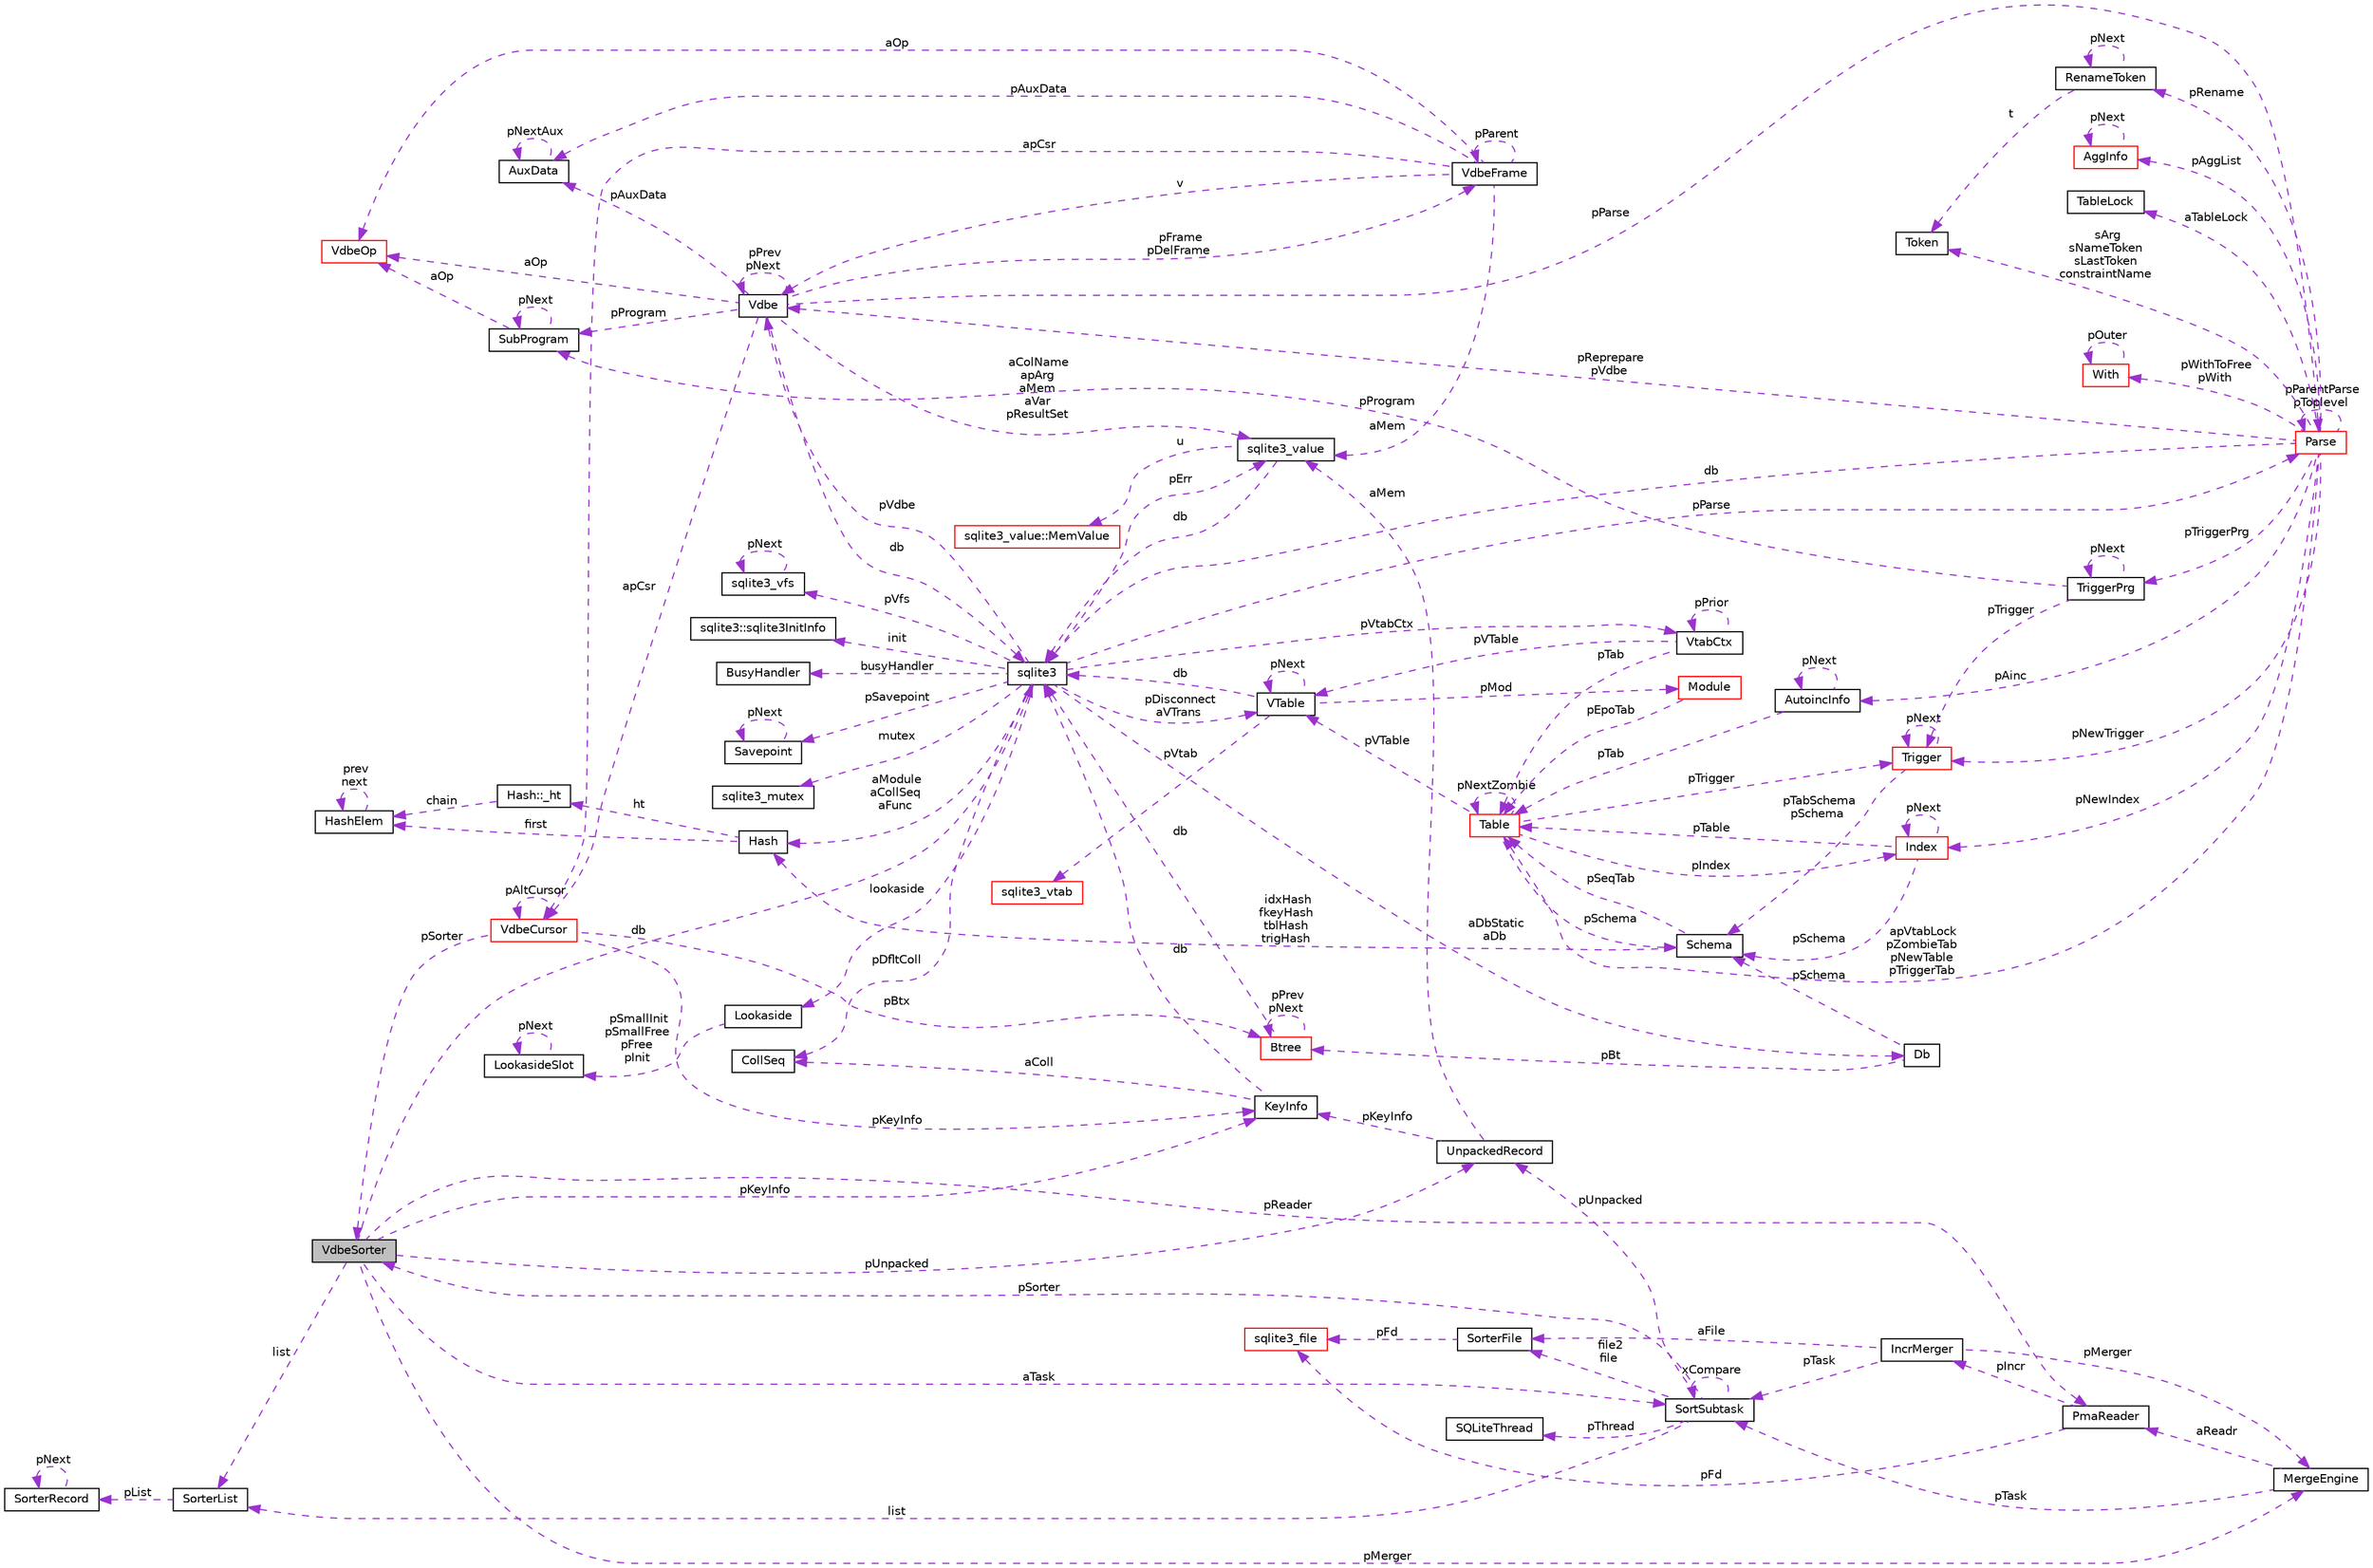 digraph "VdbeSorter"
{
 // LATEX_PDF_SIZE
  edge [fontname="Helvetica",fontsize="10",labelfontname="Helvetica",labelfontsize="10"];
  node [fontname="Helvetica",fontsize="10",shape=record];
  rankdir="LR";
  Node1 [label="VdbeSorter",height=0.2,width=0.4,color="black", fillcolor="grey75", style="filled", fontcolor="black",tooltip=" "];
  Node2 -> Node1 [dir="back",color="darkorchid3",fontsize="10",style="dashed",label=" list" ,fontname="Helvetica"];
  Node2 [label="SorterList",height=0.2,width=0.4,color="black", fillcolor="white", style="filled",URL="$structSorterList.html",tooltip=" "];
  Node3 -> Node2 [dir="back",color="darkorchid3",fontsize="10",style="dashed",label=" pList" ,fontname="Helvetica"];
  Node3 [label="SorterRecord",height=0.2,width=0.4,color="black", fillcolor="white", style="filled",URL="$structSorterRecord.html",tooltip=" "];
  Node3 -> Node3 [dir="back",color="darkorchid3",fontsize="10",style="dashed",label=" pNext" ,fontname="Helvetica"];
  Node4 -> Node1 [dir="back",color="darkorchid3",fontsize="10",style="dashed",label=" db" ,fontname="Helvetica"];
  Node4 [label="sqlite3",height=0.2,width=0.4,color="black", fillcolor="white", style="filled",URL="$structsqlite3.html",tooltip=" "];
  Node5 -> Node4 [dir="back",color="darkorchid3",fontsize="10",style="dashed",label=" pVdbe" ,fontname="Helvetica"];
  Node5 [label="Vdbe",height=0.2,width=0.4,color="black", fillcolor="white", style="filled",URL="$structVdbe.html",tooltip=" "];
  Node5 -> Node5 [dir="back",color="darkorchid3",fontsize="10",style="dashed",label=" pPrev\npNext" ,fontname="Helvetica"];
  Node4 -> Node5 [dir="back",color="darkorchid3",fontsize="10",style="dashed",label=" db" ,fontname="Helvetica"];
  Node6 -> Node5 [dir="back",color="darkorchid3",fontsize="10",style="dashed",label=" aColName\napArg\naMem\naVar\npResultSet" ,fontname="Helvetica"];
  Node6 [label="sqlite3_value",height=0.2,width=0.4,color="black", fillcolor="white", style="filled",URL="$structsqlite3__value.html",tooltip=" "];
  Node4 -> Node6 [dir="back",color="darkorchid3",fontsize="10",style="dashed",label=" db" ,fontname="Helvetica"];
  Node7 -> Node6 [dir="back",color="darkorchid3",fontsize="10",style="dashed",label=" u" ,fontname="Helvetica"];
  Node7 [label="sqlite3_value::MemValue",height=0.2,width=0.4,color="red", fillcolor="white", style="filled",URL="$unionsqlite3__value_1_1MemValue.html",tooltip=" "];
  Node10 -> Node5 [dir="back",color="darkorchid3",fontsize="10",style="dashed",label=" pFrame\npDelFrame" ,fontname="Helvetica"];
  Node10 [label="VdbeFrame",height=0.2,width=0.4,color="black", fillcolor="white", style="filled",URL="$structVdbeFrame.html",tooltip=" "];
  Node5 -> Node10 [dir="back",color="darkorchid3",fontsize="10",style="dashed",label=" v" ,fontname="Helvetica"];
  Node6 -> Node10 [dir="back",color="darkorchid3",fontsize="10",style="dashed",label=" aMem" ,fontname="Helvetica"];
  Node10 -> Node10 [dir="back",color="darkorchid3",fontsize="10",style="dashed",label=" pParent" ,fontname="Helvetica"];
  Node11 -> Node10 [dir="back",color="darkorchid3",fontsize="10",style="dashed",label=" pAuxData" ,fontname="Helvetica"];
  Node11 [label="AuxData",height=0.2,width=0.4,color="black", fillcolor="white", style="filled",URL="$structAuxData.html",tooltip=" "];
  Node11 -> Node11 [dir="back",color="darkorchid3",fontsize="10",style="dashed",label=" pNextAux" ,fontname="Helvetica"];
  Node12 -> Node10 [dir="back",color="darkorchid3",fontsize="10",style="dashed",label=" apCsr" ,fontname="Helvetica"];
  Node12 [label="VdbeCursor",height=0.2,width=0.4,color="red", fillcolor="white", style="filled",URL="$structVdbeCursor.html",tooltip=" "];
  Node12 -> Node12 [dir="back",color="darkorchid3",fontsize="10",style="dashed",label=" pAltCursor" ,fontname="Helvetica"];
  Node32 -> Node12 [dir="back",color="darkorchid3",fontsize="10",style="dashed",label=" pKeyInfo" ,fontname="Helvetica"];
  Node32 [label="KeyInfo",height=0.2,width=0.4,color="black", fillcolor="white", style="filled",URL="$structKeyInfo.html",tooltip=" "];
  Node4 -> Node32 [dir="back",color="darkorchid3",fontsize="10",style="dashed",label=" db" ,fontname="Helvetica"];
  Node33 -> Node32 [dir="back",color="darkorchid3",fontsize="10",style="dashed",label=" aColl" ,fontname="Helvetica"];
  Node33 [label="CollSeq",height=0.2,width=0.4,color="black", fillcolor="white", style="filled",URL="$structCollSeq.html",tooltip=" "];
  Node1 -> Node12 [dir="back",color="darkorchid3",fontsize="10",style="dashed",label=" pSorter" ,fontname="Helvetica"];
  Node19 -> Node12 [dir="back",color="darkorchid3",fontsize="10",style="dashed",label=" pBtx" ,fontname="Helvetica"];
  Node19 [label="Btree",height=0.2,width=0.4,color="red", fillcolor="white", style="filled",URL="$structBtree.html",tooltip=" "];
  Node4 -> Node19 [dir="back",color="darkorchid3",fontsize="10",style="dashed",label=" db" ,fontname="Helvetica"];
  Node19 -> Node19 [dir="back",color="darkorchid3",fontsize="10",style="dashed",label=" pPrev\npNext" ,fontname="Helvetica"];
  Node37 -> Node10 [dir="back",color="darkorchid3",fontsize="10",style="dashed",label=" aOp" ,fontname="Helvetica"];
  Node37 [label="VdbeOp",height=0.2,width=0.4,color="red", fillcolor="white", style="filled",URL="$structVdbeOp.html",tooltip=" "];
  Node11 -> Node5 [dir="back",color="darkorchid3",fontsize="10",style="dashed",label=" pAuxData" ,fontname="Helvetica"];
  Node67 -> Node5 [dir="back",color="darkorchid3",fontsize="10",style="dashed",label=" pProgram" ,fontname="Helvetica"];
  Node67 [label="SubProgram",height=0.2,width=0.4,color="black", fillcolor="white", style="filled",URL="$structSubProgram.html",tooltip=" "];
  Node67 -> Node67 [dir="back",color="darkorchid3",fontsize="10",style="dashed",label=" pNext" ,fontname="Helvetica"];
  Node37 -> Node67 [dir="back",color="darkorchid3",fontsize="10",style="dashed",label=" aOp" ,fontname="Helvetica"];
  Node12 -> Node5 [dir="back",color="darkorchid3",fontsize="10",style="dashed",label=" apCsr" ,fontname="Helvetica"];
  Node69 -> Node5 [dir="back",color="darkorchid3",fontsize="10",style="dashed",label=" pParse" ,fontname="Helvetica"];
  Node69 [label="Parse",height=0.2,width=0.4,color="red", fillcolor="white", style="filled",URL="$structParse.html",tooltip=" "];
  Node48 -> Node69 [dir="back",color="darkorchid3",fontsize="10",style="dashed",label=" pAggList" ,fontname="Helvetica"];
  Node48 [label="AggInfo",height=0.2,width=0.4,color="red", fillcolor="white", style="filled",URL="$structAggInfo.html",tooltip=" "];
  Node48 -> Node48 [dir="back",color="darkorchid3",fontsize="10",style="dashed",label=" pNext" ,fontname="Helvetica"];
  Node5 -> Node69 [dir="back",color="darkorchid3",fontsize="10",style="dashed",label=" pReprepare\npVdbe" ,fontname="Helvetica"];
  Node4 -> Node69 [dir="back",color="darkorchid3",fontsize="10",style="dashed",label=" db" ,fontname="Helvetica"];
  Node70 -> Node69 [dir="back",color="darkorchid3",fontsize="10",style="dashed",label=" aTableLock" ,fontname="Helvetica"];
  Node70 [label="TableLock",height=0.2,width=0.4,color="black", fillcolor="white", style="filled",URL="$structTableLock.html",tooltip=" "];
  Node71 -> Node69 [dir="back",color="darkorchid3",fontsize="10",style="dashed",label=" sArg\nsNameToken\nsLastToken\nconstraintName" ,fontname="Helvetica"];
  Node71 [label="Token",height=0.2,width=0.4,color="black", fillcolor="white", style="filled",URL="$structToken.html",tooltip=" "];
  Node54 -> Node69 [dir="back",color="darkorchid3",fontsize="10",style="dashed",label=" pWithToFree\npWith" ,fontname="Helvetica"];
  Node54 [label="With",height=0.2,width=0.4,color="red", fillcolor="white", style="filled",URL="$structWith.html",tooltip=" "];
  Node54 -> Node54 [dir="back",color="darkorchid3",fontsize="10",style="dashed",label=" pOuter" ,fontname="Helvetica"];
  Node41 -> Node69 [dir="back",color="darkorchid3",fontsize="10",style="dashed",label=" apVtabLock\npZombieTab\npNewTable\npTriggerTab" ,fontname="Helvetica"];
  Node41 [label="Table",height=0.2,width=0.4,color="red", fillcolor="white", style="filled",URL="$structTable.html",tooltip=" "];
  Node42 -> Node41 [dir="back",color="darkorchid3",fontsize="10",style="dashed",label=" pSchema" ,fontname="Helvetica"];
  Node42 [label="Schema",height=0.2,width=0.4,color="black", fillcolor="white", style="filled",URL="$structSchema.html",tooltip=" "];
  Node41 -> Node42 [dir="back",color="darkorchid3",fontsize="10",style="dashed",label=" pSeqTab" ,fontname="Helvetica"];
  Node43 -> Node42 [dir="back",color="darkorchid3",fontsize="10",style="dashed",label=" idxHash\nfkeyHash\ntblHash\ntrigHash" ,fontname="Helvetica"];
  Node43 [label="Hash",height=0.2,width=0.4,color="black", fillcolor="white", style="filled",URL="$structHash.html",tooltip=" "];
  Node44 -> Node43 [dir="back",color="darkorchid3",fontsize="10",style="dashed",label=" ht" ,fontname="Helvetica"];
  Node44 [label="Hash::_ht",height=0.2,width=0.4,color="black", fillcolor="white", style="filled",URL="$structHash_1_1__ht.html",tooltip=" "];
  Node45 -> Node44 [dir="back",color="darkorchid3",fontsize="10",style="dashed",label=" chain" ,fontname="Helvetica"];
  Node45 [label="HashElem",height=0.2,width=0.4,color="black", fillcolor="white", style="filled",URL="$structHashElem.html",tooltip=" "];
  Node45 -> Node45 [dir="back",color="darkorchid3",fontsize="10",style="dashed",label=" prev\nnext" ,fontname="Helvetica"];
  Node45 -> Node43 [dir="back",color="darkorchid3",fontsize="10",style="dashed",label=" first" ,fontname="Helvetica"];
  Node39 -> Node41 [dir="back",color="darkorchid3",fontsize="10",style="dashed",label=" pVTable" ,fontname="Helvetica"];
  Node39 [label="VTable",height=0.2,width=0.4,color="black", fillcolor="white", style="filled",URL="$structVTable.html",tooltip=" "];
  Node4 -> Node39 [dir="back",color="darkorchid3",fontsize="10",style="dashed",label=" db" ,fontname="Helvetica"];
  Node39 -> Node39 [dir="back",color="darkorchid3",fontsize="10",style="dashed",label=" pNext" ,fontname="Helvetica"];
  Node40 -> Node39 [dir="back",color="darkorchid3",fontsize="10",style="dashed",label=" pMod" ,fontname="Helvetica"];
  Node40 [label="Module",height=0.2,width=0.4,color="red", fillcolor="white", style="filled",URL="$structModule.html",tooltip=" "];
  Node41 -> Node40 [dir="back",color="darkorchid3",fontsize="10",style="dashed",label=" pEpoTab" ,fontname="Helvetica"];
  Node35 -> Node39 [dir="back",color="darkorchid3",fontsize="10",style="dashed",label=" pVtab" ,fontname="Helvetica"];
  Node35 [label="sqlite3_vtab",height=0.2,width=0.4,color="red", fillcolor="white", style="filled",URL="$structsqlite3__vtab.html",tooltip=" "];
  Node41 -> Node41 [dir="back",color="darkorchid3",fontsize="10",style="dashed",label=" pNextZombie" ,fontname="Helvetica"];
  Node64 -> Node41 [dir="back",color="darkorchid3",fontsize="10",style="dashed",label=" pTrigger" ,fontname="Helvetica"];
  Node64 [label="Trigger",height=0.2,width=0.4,color="red", fillcolor="white", style="filled",URL="$structTrigger.html",tooltip=" "];
  Node42 -> Node64 [dir="back",color="darkorchid3",fontsize="10",style="dashed",label=" pTabSchema\npSchema" ,fontname="Helvetica"];
  Node64 -> Node64 [dir="back",color="darkorchid3",fontsize="10",style="dashed",label=" pNext" ,fontname="Helvetica"];
  Node60 -> Node41 [dir="back",color="darkorchid3",fontsize="10",style="dashed",label=" pIndex" ,fontname="Helvetica"];
  Node60 [label="Index",height=0.2,width=0.4,color="red", fillcolor="white", style="filled",URL="$structIndex.html",tooltip=" "];
  Node42 -> Node60 [dir="back",color="darkorchid3",fontsize="10",style="dashed",label=" pSchema" ,fontname="Helvetica"];
  Node41 -> Node60 [dir="back",color="darkorchid3",fontsize="10",style="dashed",label=" pTable" ,fontname="Helvetica"];
  Node60 -> Node60 [dir="back",color="darkorchid3",fontsize="10",style="dashed",label=" pNext" ,fontname="Helvetica"];
  Node64 -> Node69 [dir="back",color="darkorchid3",fontsize="10",style="dashed",label=" pNewTrigger" ,fontname="Helvetica"];
  Node72 -> Node69 [dir="back",color="darkorchid3",fontsize="10",style="dashed",label=" pTriggerPrg" ,fontname="Helvetica"];
  Node72 [label="TriggerPrg",height=0.2,width=0.4,color="black", fillcolor="white", style="filled",URL="$structTriggerPrg.html",tooltip=" "];
  Node67 -> Node72 [dir="back",color="darkorchid3",fontsize="10",style="dashed",label=" pProgram" ,fontname="Helvetica"];
  Node64 -> Node72 [dir="back",color="darkorchid3",fontsize="10",style="dashed",label=" pTrigger" ,fontname="Helvetica"];
  Node72 -> Node72 [dir="back",color="darkorchid3",fontsize="10",style="dashed",label=" pNext" ,fontname="Helvetica"];
  Node73 -> Node69 [dir="back",color="darkorchid3",fontsize="10",style="dashed",label=" pRename" ,fontname="Helvetica"];
  Node73 [label="RenameToken",height=0.2,width=0.4,color="black", fillcolor="white", style="filled",URL="$structRenameToken.html",tooltip=" "];
  Node71 -> Node73 [dir="back",color="darkorchid3",fontsize="10",style="dashed",label=" t" ,fontname="Helvetica"];
  Node73 -> Node73 [dir="back",color="darkorchid3",fontsize="10",style="dashed",label=" pNext" ,fontname="Helvetica"];
  Node60 -> Node69 [dir="back",color="darkorchid3",fontsize="10",style="dashed",label=" pNewIndex" ,fontname="Helvetica"];
  Node74 -> Node69 [dir="back",color="darkorchid3",fontsize="10",style="dashed",label=" pAinc" ,fontname="Helvetica"];
  Node74 [label="AutoincInfo",height=0.2,width=0.4,color="black", fillcolor="white", style="filled",URL="$structAutoincInfo.html",tooltip=" "];
  Node41 -> Node74 [dir="back",color="darkorchid3",fontsize="10",style="dashed",label=" pTab" ,fontname="Helvetica"];
  Node74 -> Node74 [dir="back",color="darkorchid3",fontsize="10",style="dashed",label=" pNext" ,fontname="Helvetica"];
  Node69 -> Node69 [dir="back",color="darkorchid3",fontsize="10",style="dashed",label=" pParentParse\npToplevel" ,fontname="Helvetica"];
  Node37 -> Node5 [dir="back",color="darkorchid3",fontsize="10",style="dashed",label=" aOp" ,fontname="Helvetica"];
  Node75 -> Node4 [dir="back",color="darkorchid3",fontsize="10",style="dashed",label=" pSavepoint" ,fontname="Helvetica"];
  Node75 [label="Savepoint",height=0.2,width=0.4,color="black", fillcolor="white", style="filled",URL="$structSavepoint.html",tooltip=" "];
  Node75 -> Node75 [dir="back",color="darkorchid3",fontsize="10",style="dashed",label=" pNext" ,fontname="Helvetica"];
  Node76 -> Node4 [dir="back",color="darkorchid3",fontsize="10",style="dashed",label=" lookaside" ,fontname="Helvetica"];
  Node76 [label="Lookaside",height=0.2,width=0.4,color="black", fillcolor="white", style="filled",URL="$structLookaside.html",tooltip=" "];
  Node77 -> Node76 [dir="back",color="darkorchid3",fontsize="10",style="dashed",label=" pSmallInit\npSmallFree\npFree\npInit" ,fontname="Helvetica"];
  Node77 [label="LookasideSlot",height=0.2,width=0.4,color="black", fillcolor="white", style="filled",URL="$structLookasideSlot.html",tooltip=" "];
  Node77 -> Node77 [dir="back",color="darkorchid3",fontsize="10",style="dashed",label=" pNext" ,fontname="Helvetica"];
  Node6 -> Node4 [dir="back",color="darkorchid3",fontsize="10",style="dashed",label=" pErr" ,fontname="Helvetica"];
  Node17 -> Node4 [dir="back",color="darkorchid3",fontsize="10",style="dashed",label=" mutex" ,fontname="Helvetica"];
  Node17 [label="sqlite3_mutex",height=0.2,width=0.4,color="black", fillcolor="white", style="filled",URL="$structsqlite3__mutex.html",tooltip=" "];
  Node28 -> Node4 [dir="back",color="darkorchid3",fontsize="10",style="dashed",label=" pVfs" ,fontname="Helvetica"];
  Node28 [label="sqlite3_vfs",height=0.2,width=0.4,color="black", fillcolor="white", style="filled",URL="$structsqlite3__vfs.html",tooltip=" "];
  Node28 -> Node28 [dir="back",color="darkorchid3",fontsize="10",style="dashed",label=" pNext" ,fontname="Helvetica"];
  Node78 -> Node4 [dir="back",color="darkorchid3",fontsize="10",style="dashed",label=" init" ,fontname="Helvetica"];
  Node78 [label="sqlite3::sqlite3InitInfo",height=0.2,width=0.4,color="black", fillcolor="white", style="filled",URL="$structsqlite3_1_1sqlite3InitInfo.html",tooltip=" "];
  Node79 -> Node4 [dir="back",color="darkorchid3",fontsize="10",style="dashed",label=" busyHandler" ,fontname="Helvetica"];
  Node79 [label="BusyHandler",height=0.2,width=0.4,color="black", fillcolor="white", style="filled",URL="$structBusyHandler.html",tooltip=" "];
  Node80 -> Node4 [dir="back",color="darkorchid3",fontsize="10",style="dashed",label=" pVtabCtx" ,fontname="Helvetica"];
  Node80 [label="VtabCtx",height=0.2,width=0.4,color="black", fillcolor="white", style="filled",URL="$structVtabCtx.html",tooltip=" "];
  Node80 -> Node80 [dir="back",color="darkorchid3",fontsize="10",style="dashed",label=" pPrior" ,fontname="Helvetica"];
  Node39 -> Node80 [dir="back",color="darkorchid3",fontsize="10",style="dashed",label=" pVTable" ,fontname="Helvetica"];
  Node41 -> Node80 [dir="back",color="darkorchid3",fontsize="10",style="dashed",label=" pTab" ,fontname="Helvetica"];
  Node33 -> Node4 [dir="back",color="darkorchid3",fontsize="10",style="dashed",label=" pDfltColl" ,fontname="Helvetica"];
  Node39 -> Node4 [dir="back",color="darkorchid3",fontsize="10",style="dashed",label=" pDisconnect\naVTrans" ,fontname="Helvetica"];
  Node81 -> Node4 [dir="back",color="darkorchid3",fontsize="10",style="dashed",label=" aDbStatic\naDb" ,fontname="Helvetica"];
  Node81 [label="Db",height=0.2,width=0.4,color="black", fillcolor="white", style="filled",URL="$structDb.html",tooltip=" "];
  Node42 -> Node81 [dir="back",color="darkorchid3",fontsize="10",style="dashed",label=" pSchema" ,fontname="Helvetica"];
  Node19 -> Node81 [dir="back",color="darkorchid3",fontsize="10",style="dashed",label=" pBt" ,fontname="Helvetica"];
  Node43 -> Node4 [dir="back",color="darkorchid3",fontsize="10",style="dashed",label=" aModule\naCollSeq\naFunc" ,fontname="Helvetica"];
  Node69 -> Node4 [dir="back",color="darkorchid3",fontsize="10",style="dashed",label=" pParse" ,fontname="Helvetica"];
  Node82 -> Node1 [dir="back",color="darkorchid3",fontsize="10",style="dashed",label=" pMerger" ,fontname="Helvetica"];
  Node82 [label="MergeEngine",height=0.2,width=0.4,color="black", fillcolor="white", style="filled",URL="$structMergeEngine.html",tooltip=" "];
  Node83 -> Node82 [dir="back",color="darkorchid3",fontsize="10",style="dashed",label=" aReadr" ,fontname="Helvetica"];
  Node83 [label="PmaReader",height=0.2,width=0.4,color="black", fillcolor="white", style="filled",URL="$structPmaReader.html",tooltip=" "];
  Node26 -> Node83 [dir="back",color="darkorchid3",fontsize="10",style="dashed",label=" pFd" ,fontname="Helvetica"];
  Node26 [label="sqlite3_file",height=0.2,width=0.4,color="red", fillcolor="white", style="filled",URL="$structsqlite3__file.html",tooltip=" "];
  Node84 -> Node83 [dir="back",color="darkorchid3",fontsize="10",style="dashed",label=" pIncr" ,fontname="Helvetica"];
  Node84 [label="IncrMerger",height=0.2,width=0.4,color="black", fillcolor="white", style="filled",URL="$structIncrMerger.html",tooltip=" "];
  Node82 -> Node84 [dir="back",color="darkorchid3",fontsize="10",style="dashed",label=" pMerger" ,fontname="Helvetica"];
  Node85 -> Node84 [dir="back",color="darkorchid3",fontsize="10",style="dashed",label=" aFile" ,fontname="Helvetica"];
  Node85 [label="SorterFile",height=0.2,width=0.4,color="black", fillcolor="white", style="filled",URL="$structSorterFile.html",tooltip=" "];
  Node26 -> Node85 [dir="back",color="darkorchid3",fontsize="10",style="dashed",label=" pFd" ,fontname="Helvetica"];
  Node86 -> Node84 [dir="back",color="darkorchid3",fontsize="10",style="dashed",label=" pTask" ,fontname="Helvetica"];
  Node86 [label="SortSubtask",height=0.2,width=0.4,color="black", fillcolor="white", style="filled",URL="$structSortSubtask.html",tooltip=" "];
  Node2 -> Node86 [dir="back",color="darkorchid3",fontsize="10",style="dashed",label=" list" ,fontname="Helvetica"];
  Node1 -> Node86 [dir="back",color="darkorchid3",fontsize="10",style="dashed",label=" pSorter" ,fontname="Helvetica"];
  Node87 -> Node86 [dir="back",color="darkorchid3",fontsize="10",style="dashed",label=" pThread" ,fontname="Helvetica"];
  Node87 [label="SQLiteThread",height=0.2,width=0.4,color="black", fillcolor="white", style="filled",URL="$structSQLiteThread.html",tooltip=" "];
  Node88 -> Node86 [dir="back",color="darkorchid3",fontsize="10",style="dashed",label=" pUnpacked" ,fontname="Helvetica"];
  Node88 [label="UnpackedRecord",height=0.2,width=0.4,color="black", fillcolor="white", style="filled",URL="$structUnpackedRecord.html",tooltip=" "];
  Node6 -> Node88 [dir="back",color="darkorchid3",fontsize="10",style="dashed",label=" aMem" ,fontname="Helvetica"];
  Node32 -> Node88 [dir="back",color="darkorchid3",fontsize="10",style="dashed",label=" pKeyInfo" ,fontname="Helvetica"];
  Node85 -> Node86 [dir="back",color="darkorchid3",fontsize="10",style="dashed",label=" file2\nfile" ,fontname="Helvetica"];
  Node86 -> Node86 [dir="back",color="darkorchid3",fontsize="10",style="dashed",label=" xCompare" ,fontname="Helvetica"];
  Node86 -> Node82 [dir="back",color="darkorchid3",fontsize="10",style="dashed",label=" pTask" ,fontname="Helvetica"];
  Node83 -> Node1 [dir="back",color="darkorchid3",fontsize="10",style="dashed",label=" pReader" ,fontname="Helvetica"];
  Node32 -> Node1 [dir="back",color="darkorchid3",fontsize="10",style="dashed",label=" pKeyInfo" ,fontname="Helvetica"];
  Node88 -> Node1 [dir="back",color="darkorchid3",fontsize="10",style="dashed",label=" pUnpacked" ,fontname="Helvetica"];
  Node86 -> Node1 [dir="back",color="darkorchid3",fontsize="10",style="dashed",label=" aTask" ,fontname="Helvetica"];
}
